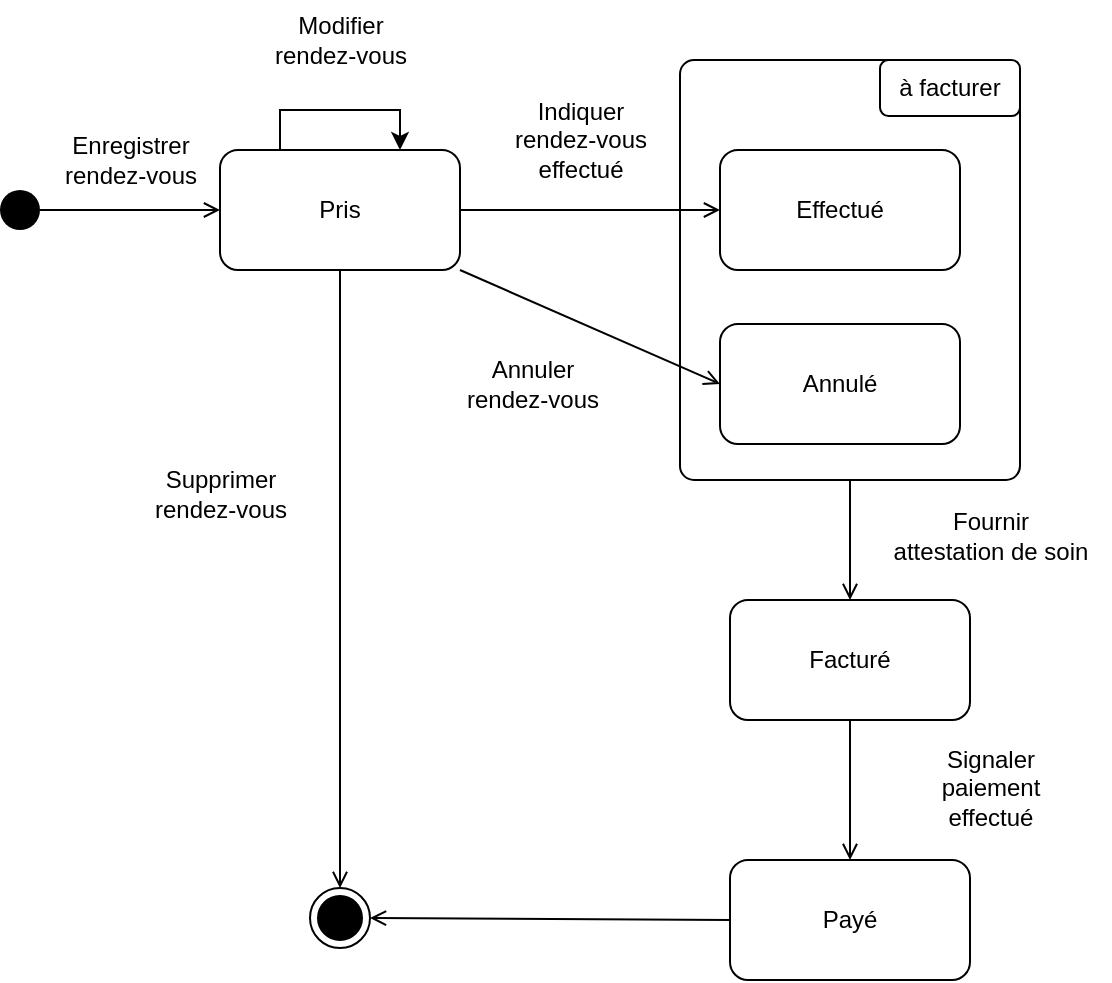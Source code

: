 <mxfile version="22.1.2" type="device">
  <diagram name="Page-1" id="p3Mqc_cglge0Q375Exqq">
    <mxGraphModel dx="591" dy="867" grid="1" gridSize="10" guides="1" tooltips="1" connect="1" arrows="1" fold="1" page="1" pageScale="1" pageWidth="827" pageHeight="583" math="0" shadow="0">
      <root>
        <mxCell id="0" />
        <mxCell id="1" parent="0" />
        <mxCell id="mLAwz7DiSChVZHZjPMNw-1" value="" style="rounded=1;whiteSpace=wrap;html=1;absoluteArcSize=1;arcSize=14;strokeWidth=1;" parent="1" vertex="1">
          <mxGeometry x="1270" y="70" width="170" height="210" as="geometry" />
        </mxCell>
        <mxCell id="mLAwz7DiSChVZHZjPMNw-2" value="" style="ellipse;whiteSpace=wrap;html=1;aspect=fixed;fillColor=#000000;fontColor=#ffffff;strokeColor=none;" parent="1" vertex="1">
          <mxGeometry x="930" y="135" width="20" height="20" as="geometry" />
        </mxCell>
        <mxCell id="mLAwz7DiSChVZHZjPMNw-3" value="" style="endArrow=open;html=1;rounded=0;exitX=1;exitY=0.5;exitDx=0;exitDy=0;endFill=0;entryX=0;entryY=0.5;entryDx=0;entryDy=0;" parent="1" source="mLAwz7DiSChVZHZjPMNw-2" target="mLAwz7DiSChVZHZjPMNw-5" edge="1">
          <mxGeometry width="50" height="50" relative="1" as="geometry">
            <mxPoint x="980" y="170" as="sourcePoint" />
            <mxPoint x="970" y="145" as="targetPoint" />
          </mxGeometry>
        </mxCell>
        <mxCell id="mLAwz7DiSChVZHZjPMNw-4" style="edgeStyle=orthogonalEdgeStyle;rounded=0;orthogonalLoop=1;jettySize=auto;html=1;exitX=0.25;exitY=0;exitDx=0;exitDy=0;entryX=0.75;entryY=0;entryDx=0;entryDy=0;" parent="1" source="mLAwz7DiSChVZHZjPMNw-5" target="mLAwz7DiSChVZHZjPMNw-5" edge="1">
          <mxGeometry relative="1" as="geometry">
            <Array as="points">
              <mxPoint x="1070" y="95" />
              <mxPoint x="1130" y="95" />
            </Array>
          </mxGeometry>
        </mxCell>
        <mxCell id="mLAwz7DiSChVZHZjPMNw-5" value="Pris" style="rounded=1;whiteSpace=wrap;html=1;" parent="1" vertex="1">
          <mxGeometry x="1040" y="115" width="120" height="60" as="geometry" />
        </mxCell>
        <mxCell id="mLAwz7DiSChVZHZjPMNw-6" value="Enregistrer&lt;br&gt;rendez-vous" style="text;html=1;align=center;verticalAlign=middle;resizable=0;points=[];autosize=1;strokeColor=none;fillColor=none;" parent="1" vertex="1">
          <mxGeometry x="950" y="100" width="90" height="40" as="geometry" />
        </mxCell>
        <mxCell id="mLAwz7DiSChVZHZjPMNw-7" value="Facturé" style="rounded=1;whiteSpace=wrap;html=1;" parent="1" vertex="1">
          <mxGeometry x="1295" y="340" width="120" height="60" as="geometry" />
        </mxCell>
        <mxCell id="mLAwz7DiSChVZHZjPMNw-8" value="Effectué" style="rounded=1;whiteSpace=wrap;html=1;" parent="1" vertex="1">
          <mxGeometry x="1290" y="115" width="120" height="60" as="geometry" />
        </mxCell>
        <mxCell id="mLAwz7DiSChVZHZjPMNw-9" value="" style="endArrow=open;html=1;rounded=0;exitX=1;exitY=0.5;exitDx=0;exitDy=0;endFill=0;entryX=0;entryY=0.5;entryDx=0;entryDy=0;" parent="1" source="mLAwz7DiSChVZHZjPMNw-5" target="mLAwz7DiSChVZHZjPMNw-8" edge="1">
          <mxGeometry width="50" height="50" relative="1" as="geometry">
            <mxPoint x="870" y="155" as="sourcePoint" />
            <mxPoint x="1200" y="145" as="targetPoint" />
          </mxGeometry>
        </mxCell>
        <mxCell id="mLAwz7DiSChVZHZjPMNw-10" value="" style="endArrow=open;html=1;rounded=0;exitX=0.5;exitY=1;exitDx=0;exitDy=0;endFill=0;entryX=0.5;entryY=0;entryDx=0;entryDy=0;" parent="1" source="mLAwz7DiSChVZHZjPMNw-5" target="mLAwz7DiSChVZHZjPMNw-23" edge="1">
          <mxGeometry width="50" height="50" relative="1" as="geometry">
            <mxPoint x="1170" y="155" as="sourcePoint" />
            <mxPoint x="1100" y="270" as="targetPoint" />
          </mxGeometry>
        </mxCell>
        <mxCell id="mLAwz7DiSChVZHZjPMNw-11" value="" style="endArrow=open;html=1;rounded=0;exitX=0.5;exitY=1;exitDx=0;exitDy=0;endFill=0;entryX=0.5;entryY=0;entryDx=0;entryDy=0;" parent="1" source="mLAwz7DiSChVZHZjPMNw-1" target="mLAwz7DiSChVZHZjPMNw-7" edge="1">
          <mxGeometry width="50" height="50" relative="1" as="geometry">
            <mxPoint x="1520" y="206" as="sourcePoint" />
            <mxPoint x="1570" y="190" as="targetPoint" />
          </mxGeometry>
        </mxCell>
        <mxCell id="mLAwz7DiSChVZHZjPMNw-12" value="Indiquer &lt;br&gt;rendez-vous &lt;br&gt;effectué" style="text;html=1;align=center;verticalAlign=middle;resizable=0;points=[];autosize=1;strokeColor=none;fillColor=none;" parent="1" vertex="1">
          <mxGeometry x="1175" y="80" width="90" height="60" as="geometry" />
        </mxCell>
        <mxCell id="mLAwz7DiSChVZHZjPMNw-13" value="Fournir&lt;br&gt;attestation de soin" style="text;html=1;align=center;verticalAlign=middle;resizable=0;points=[];autosize=1;strokeColor=none;fillColor=none;" parent="1" vertex="1">
          <mxGeometry x="1365" y="288" width="120" height="40" as="geometry" />
        </mxCell>
        <mxCell id="mLAwz7DiSChVZHZjPMNw-14" value="Supprimer&lt;br&gt;rendez-vous" style="text;html=1;align=center;verticalAlign=middle;resizable=0;points=[];autosize=1;strokeColor=none;fillColor=none;" parent="1" vertex="1">
          <mxGeometry x="995" y="267" width="90" height="40" as="geometry" />
        </mxCell>
        <mxCell id="mLAwz7DiSChVZHZjPMNw-15" value="Payé" style="rounded=1;whiteSpace=wrap;html=1;" parent="1" vertex="1">
          <mxGeometry x="1295" y="470" width="120" height="60" as="geometry" />
        </mxCell>
        <mxCell id="mLAwz7DiSChVZHZjPMNw-16" value="Annulé" style="rounded=1;whiteSpace=wrap;html=1;" parent="1" vertex="1">
          <mxGeometry x="1290" y="202" width="120" height="60" as="geometry" />
        </mxCell>
        <mxCell id="mLAwz7DiSChVZHZjPMNw-17" value="" style="endArrow=open;html=1;rounded=0;exitX=1;exitY=1;exitDx=0;exitDy=0;endFill=0;entryX=0;entryY=0.5;entryDx=0;entryDy=0;" parent="1" source="mLAwz7DiSChVZHZjPMNw-5" target="mLAwz7DiSChVZHZjPMNw-16" edge="1">
          <mxGeometry width="50" height="50" relative="1" as="geometry">
            <mxPoint x="1050" y="185" as="sourcePoint" />
            <mxPoint x="1040" y="260" as="targetPoint" />
          </mxGeometry>
        </mxCell>
        <mxCell id="mLAwz7DiSChVZHZjPMNw-18" value="Annuler&lt;br&gt;rendez-vous" style="text;html=1;align=center;verticalAlign=middle;resizable=0;points=[];autosize=1;strokeColor=none;fillColor=none;" parent="1" vertex="1">
          <mxGeometry x="1151" y="212" width="90" height="40" as="geometry" />
        </mxCell>
        <mxCell id="mLAwz7DiSChVZHZjPMNw-19" value="Modifier&lt;br&gt;rendez-vous" style="text;html=1;align=center;verticalAlign=middle;resizable=0;points=[];autosize=1;strokeColor=none;fillColor=none;" parent="1" vertex="1">
          <mxGeometry x="1055" y="40" width="90" height="40" as="geometry" />
        </mxCell>
        <mxCell id="mLAwz7DiSChVZHZjPMNw-21" value="Signaler&lt;br&gt;paiement&lt;br&gt;effectué" style="text;html=1;align=center;verticalAlign=middle;resizable=0;points=[];autosize=1;strokeColor=none;fillColor=none;" parent="1" vertex="1">
          <mxGeometry x="1390" y="404" width="70" height="60" as="geometry" />
        </mxCell>
        <mxCell id="mLAwz7DiSChVZHZjPMNw-23" value="" style="ellipse;html=1;shape=endState;fillColor=#000000;strokeColor=default;" parent="1" vertex="1">
          <mxGeometry x="1085" y="484" width="30" height="30" as="geometry" />
        </mxCell>
        <mxCell id="mLAwz7DiSChVZHZjPMNw-24" value="" style="endArrow=open;html=1;rounded=0;endFill=0;exitX=0;exitY=0.5;exitDx=0;exitDy=0;entryX=1;entryY=0.5;entryDx=0;entryDy=0;" parent="1" source="mLAwz7DiSChVZHZjPMNw-15" target="mLAwz7DiSChVZHZjPMNw-23" edge="1">
          <mxGeometry width="50" height="50" relative="1" as="geometry">
            <mxPoint x="1220" y="540" as="sourcePoint" />
            <mxPoint x="1180" y="560" as="targetPoint" />
          </mxGeometry>
        </mxCell>
        <mxCell id="mLAwz7DiSChVZHZjPMNw-27" value="" style="endArrow=open;html=1;rounded=0;exitX=0.5;exitY=1;exitDx=0;exitDy=0;endFill=0;entryX=0.5;entryY=0;entryDx=0;entryDy=0;" parent="1" source="mLAwz7DiSChVZHZjPMNw-7" target="mLAwz7DiSChVZHZjPMNw-15" edge="1">
          <mxGeometry width="50" height="50" relative="1" as="geometry">
            <mxPoint x="1370" y="390" as="sourcePoint" />
            <mxPoint x="1110" y="500" as="targetPoint" />
          </mxGeometry>
        </mxCell>
        <mxCell id="mLAwz7DiSChVZHZjPMNw-28" value="à facturer" style="rounded=1;whiteSpace=wrap;html=1;" parent="1" vertex="1">
          <mxGeometry x="1370" y="70" width="70" height="28" as="geometry" />
        </mxCell>
      </root>
    </mxGraphModel>
  </diagram>
</mxfile>
